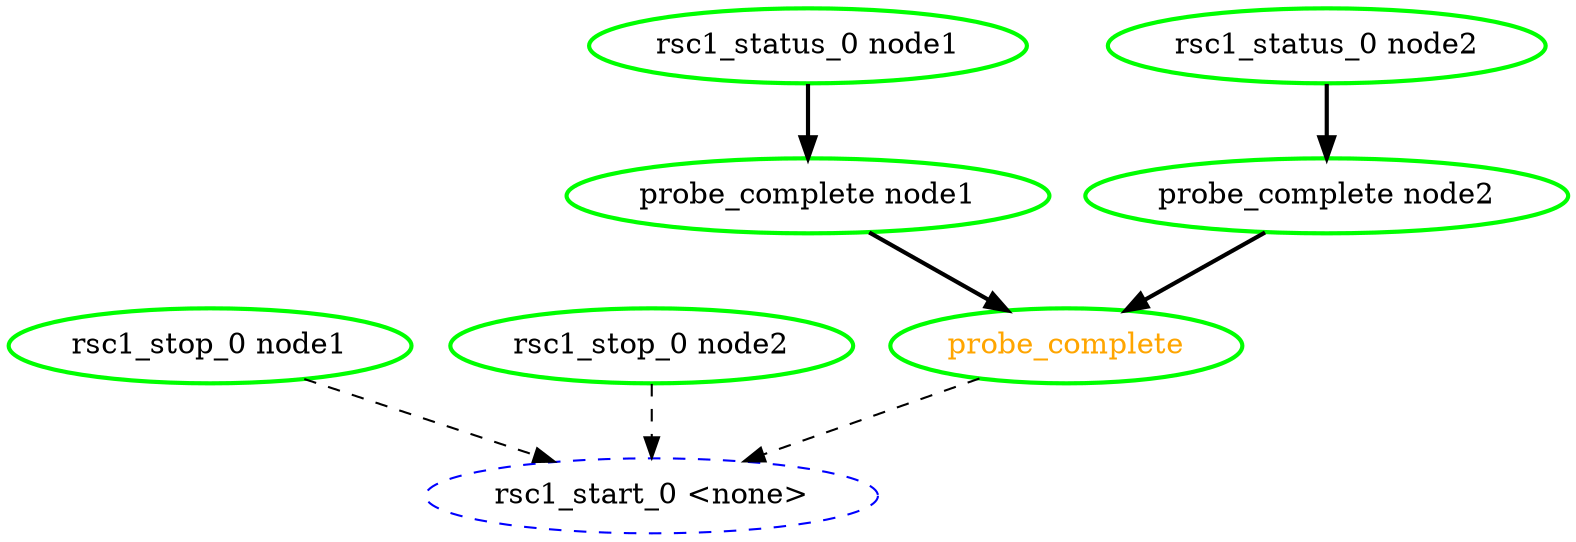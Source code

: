 digraph "g" {
	size = "30,30"
"rsc1_start_0 <none>" [ style="dashed" color="blue" fontcolor="black" ]
"rsc1_stop_0 node1" [ style=bold color="green" fontcolor="black" ]
"rsc1_stop_0 node2" [ style=bold color="green" fontcolor="black" ]
"probe_complete" [ style=bold color="green" fontcolor="orange" ]
"probe_complete node1" [ style=bold color="green" fontcolor="black" ]
"rsc1_status_0 node1" [ style=bold color="green" fontcolor="black" ]
"probe_complete node2" [ style=bold color="green" fontcolor="black" ]
"rsc1_status_0 node2" [ style=bold color="green" fontcolor="black" ]
"probe_complete" -> "rsc1_start_0 <none>" [ style = dashed]
"rsc1_stop_0 node1" -> "rsc1_start_0 <none>" [ style = dashed]
"rsc1_stop_0 node2" -> "rsc1_start_0 <none>" [ style = dashed]
"probe_complete node1" -> "probe_complete" [ style = bold]
"probe_complete node2" -> "probe_complete" [ style = bold]
"rsc1_status_0 node1" -> "probe_complete node1" [ style = bold]
"rsc1_status_0 node2" -> "probe_complete node2" [ style = bold]
}

